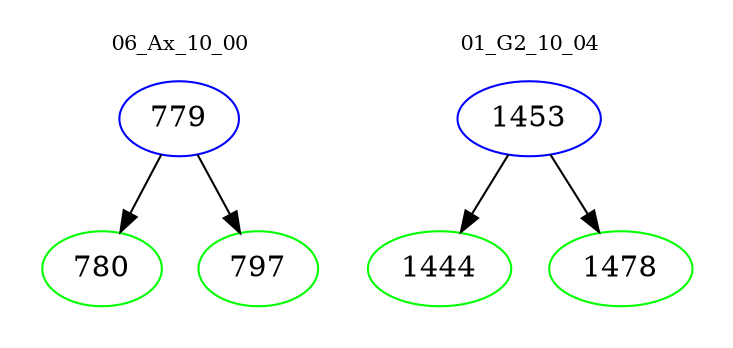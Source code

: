 digraph{
subgraph cluster_0 {
color = white
label = "06_Ax_10_00";
fontsize=10;
T0_779 [label="779", color="blue"]
T0_779 -> T0_780 [color="black"]
T0_780 [label="780", color="green"]
T0_779 -> T0_797 [color="black"]
T0_797 [label="797", color="green"]
}
subgraph cluster_1 {
color = white
label = "01_G2_10_04";
fontsize=10;
T1_1453 [label="1453", color="blue"]
T1_1453 -> T1_1444 [color="black"]
T1_1444 [label="1444", color="green"]
T1_1453 -> T1_1478 [color="black"]
T1_1478 [label="1478", color="green"]
}
}
